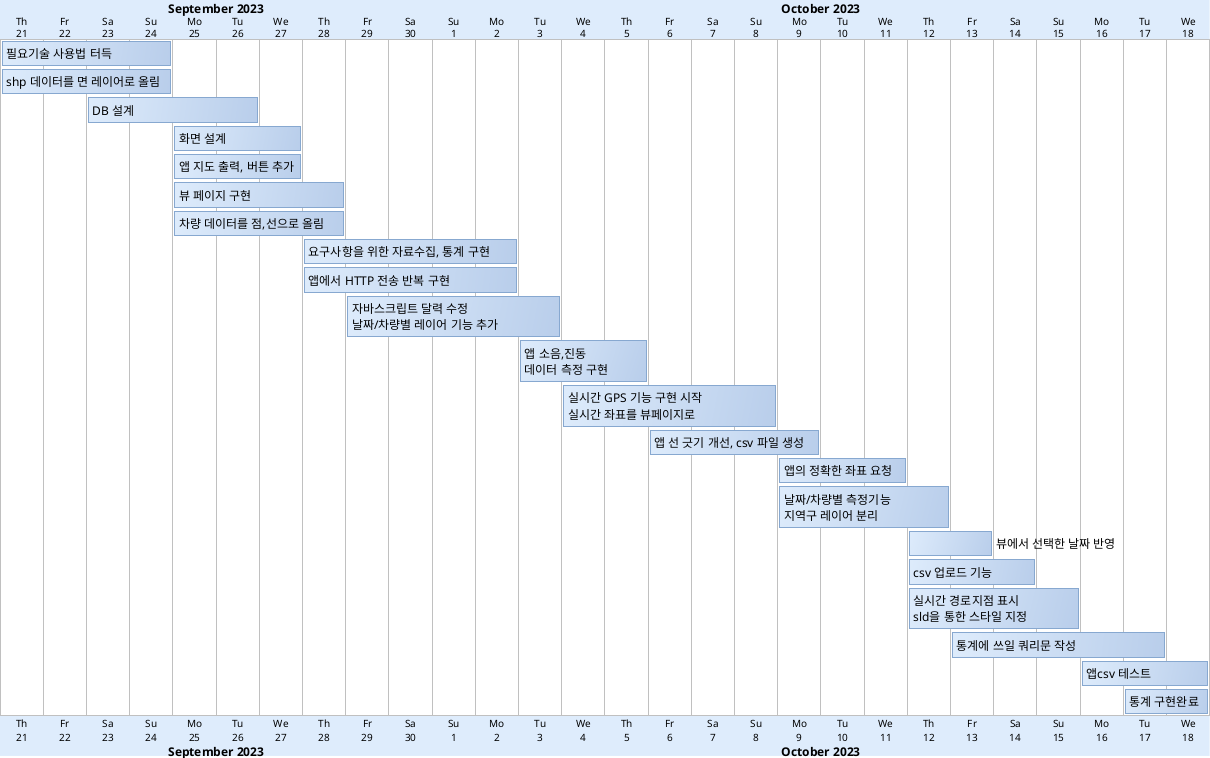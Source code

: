 @startgantt
'https://plantuml.com/gantt-diagram

'[Prototype design] lasts 13 days and is colored in Lavender/LightBlue
'[Test prototype] lasts 9 days and is colored in Coral/Green and starts 3 days after [Prototype design]'s end
'[Write tests] lasts 5 days and ends at [Prototype design]'s end
'[Hire tests writers] lasts 6 days and ends at [Write tests]'s start
'[Init and write tests report] is colored in Coral/Green
'[Init and write tests report] starts 1 day before [Test prototype]'s start and ends at [Test prototype]'s end
'Project starts 2020-07-01
'[Prototype design] starts 2020-07-01
'[Test prototype] starts 2020-07-16
<style>
ganttDiagram {
	task {
		FontName 나눔스퀘어 bold
		'FontColor red
		FontSize 12
            Padding 4
		'FontStyle bold
		BackGroundColor #DEECFC/#B9CEEB
		LineColor #87A8D0
	}
	timeline{
	    BackGroundColor #DEECFC
	}
'	milestone {
'		FontColor blue
'		FontSize 25
'		FontStyle italic
'		BackGroundColor yellow
'		LineColor red
'	}
'	note {
'		FontColor DarkGreen
'		FontSize 10
'		LineColor OrangeRed
'	}
'	arrow {
'		FontName Helvetica
'		FontColor red
'		FontSize 18
'		FontStyle bold
'		BackGroundColor GreenYellow
'		LineColor blue
'	}
'	separator {
'		LineColor red
'		BackGroundColor green
'		FontSize 16
'		FontStyle bold
'		FontColor purple
'	}
}
</style>
printscale daily zoom 2.7

Project starts 2023-09-21
[필요기술 사용법 터득] lasts 4 days
'[필요 기술 사용방법 터득] is colored in #DEECFC/darkblue
[shp 데이터를 면 레이어로 올림] lasts 4 days
[DB 설계] starts 2023-09-23
[DB 설계] lasts 4 days
[화면 설계] starts 2023-09-25
[화면 설계] lasts 3 days
'[화면 설계] is colored in #DEECFC/#333
[앱 지도 출력, 버튼 추가] starts 2023-09-25
[앱 지도 출력, 버튼 추가] lasts 3 days
'[앱 지도 출력, 버튼 추가] is colored in #B9CEEB/#333
'[앱 지도 출력, 버튼 추가] is colored in #B9CEEB/#333
'[차량 데이터를 점,선 레이어로 올림] is colored in #87A8D0/#333
'[차량 데이터를 점,선 레이어로 올림] is colored in #87A8D0/#333
[뷰 페이지 구현] starts 2023-09-25
[뷰 페이지 구현] lasts 4 days
[차량 데이터를 점,선으로 올림] starts 2023-09-25
[차량 데이터를 점,선으로 올림] lasts 4 days
'[뷰 페이지 구현] is colored in #C3B4D2/#333
[요구사항을 위한 자료수집, 통계 구현] starts 2023-09-28
[요구사항을 위한 자료수집, 통계 구현] lasts 5 days
[앱에서 HTTP 전송 반복 구현] starts 2023-09-28
[앱에서 HTTP 전송 반복 구현] lasts 5 days
[자바스크립트 달력 수정\n날짜/차량별 레이어 기능 추가] starts 2023-09-29
[자바스크립트 달력 수정\n날짜/차량별 레이어 기능 추가] lasts 5 days
[앱 소음,진동 \n데이터 측정 구현] starts 2023-10-03
[앱 소음,진동 \n데이터 측정 구현] lasts 3 days
'''
[실시간 GPS 기능 구현 시작\n실시간 좌표를 뷰페이지로] starts 2023-10-04
[실시간 GPS 기능 구현 시작\n실시간 좌표를 뷰페이지로] lasts 5  days
[앱 선 긋기 개선, csv 파일 생성] starts 2023-10-06
[앱 선 긋기 개선, csv 파일 생성] lasts 4 days
[앱의 정확한 좌표 요청] starts 2023-10-09
[앱의 정확한 좌표 요청] lasts 3 days
[날짜/차량별 측정기능\n지역구 레이어 분리] starts 2023-10-09
[날짜/차량별 측정기능\n지역구 레이어 분리] lasts 4 days
[뷰에서 선택한 날짜 반영] starts 2023-10-12
[뷰에서 선택한 날짜 반영] lasts 2 days
[csv 업로드 기능] starts 2023-10-12
[csv 업로드 기능] lasts 3 days
[실시간 경로지점 표시\nsld을 통한 스타일 지정] starts 2023-10-12
[실시간 경로지점 표시\nsld을 통한 스타일 지정] lasts 4 days
[통계에 쓰일 쿼리문 작성] starts 2023-10-13
[통계에 쓰일 쿼리문 작성] lasts 5 days
[앱csv 테스트] starts 2023-10-16
[앱csv 테스트] lasts 3 days
[통계 구현완료] starts 2023-10-17
[통계 구현완료] lasts 2 days



'[프로젝트 환경 설정] starts 2023-09-26
'[프로젝트 환경 설정] lasts 9 days
'[기초 뷰 구현] starts 2023-09-27
'[기초 뷰 구현] lasts 8 days
'[앱 개발] starts 2023-09-27
'[앱 개발] lasts 15 days
'[지도 경로 레이어 구현] starts 2023-09-27
'[지도 경로 레이어 구현] lasts 20 days
'[통계 데이터 출력 처리] starts 2023-09-27
'[통계 데이터 출력 처리] lasts 20 days
'프로젝트 시작일 9/22
'첫회의 9/25
'DB설계 9/22~9/27
'화면설계 9/22~9/27
'환경설정 9/26~10/4
'앱개발 9/26~10/11
'프론트엔드 ~10/4

@endgantt